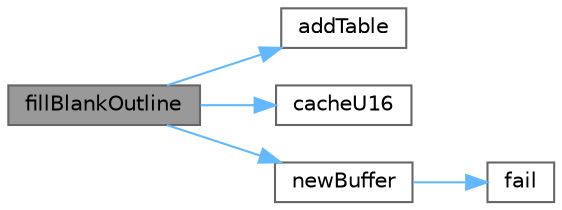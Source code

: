 digraph "fillBlankOutline"
{
 // LATEX_PDF_SIZE
  bgcolor="transparent";
  edge [fontname=Helvetica,fontsize=10,labelfontname=Helvetica,labelfontsize=10];
  node [fontname=Helvetica,fontsize=10,shape=box,height=0.2,width=0.4];
  rankdir="LR";
  Node1 [label="fillBlankOutline",height=0.2,width=0.4,color="gray40", fillcolor="grey60", style="filled", fontcolor="black",tooltip="Create a dummy blank outline in a font table."];
  Node1 -> Node2 [color="steelblue1",style="solid"];
  Node2 [label="addTable",height=0.2,width=0.4,color="grey40", fillcolor="white", style="filled",URL="$hex2otf_8c.html#a1fab24bb2d2b38b68a38ec871afc3f9c",tooltip="Add a TrueType or OpenType table to the font."];
  Node1 -> Node3 [color="steelblue1",style="solid"];
  Node3 [label="cacheU16",height=0.2,width=0.4,color="grey40", fillcolor="white", style="filled",URL="$hex2otf_8c.html#a07b29528c561e5852a228c98391225f7",tooltip="Append two unsigned bytes to the end of a byte array."];
  Node1 -> Node4 [color="steelblue1",style="solid"];
  Node4 [label="newBuffer",height=0.2,width=0.4,color="grey40", fillcolor="white", style="filled",URL="$hex2otf_8c.html#ae8310060f5a9b7cefb84d0bb1b459b64",tooltip="Create a new buffer."];
  Node4 -> Node5 [color="steelblue1",style="solid"];
  Node5 [label="fail",height=0.2,width=0.4,color="grey40", fillcolor="white", style="filled",URL="$hex2otf_8c.html#a2f5976201b1e630a94045f04a0348572",tooltip="Print an error message on stderr, then exit."];
}
